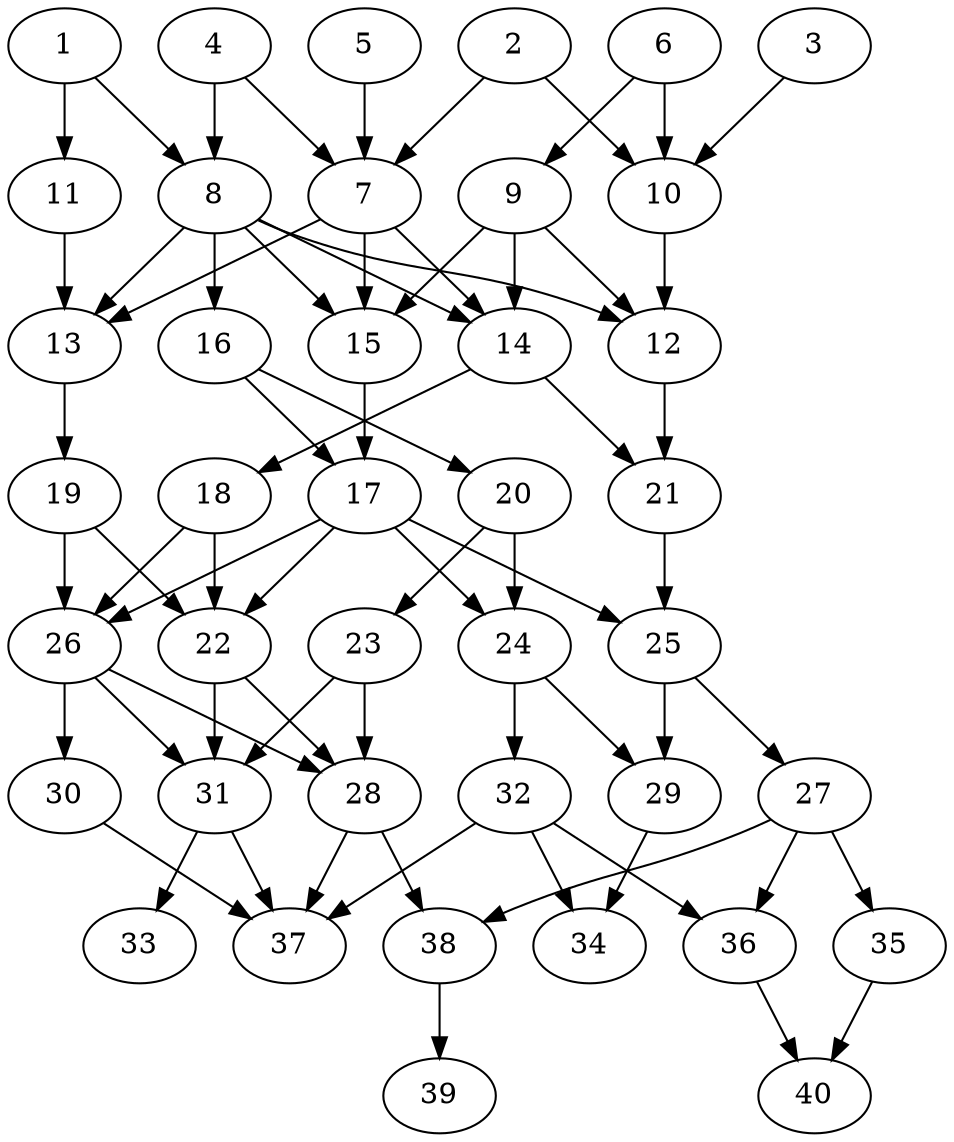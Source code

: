 // DAG automatically generated by daggen at Thu Oct  3 14:06:48 2019
// ./daggen --dot -n 40 --ccr 0.4 --fat 0.5 --regular 0.9 --density 0.6 --mindata 5242880 --maxdata 52428800 
digraph G {
  1 [size="67624960", alpha="0.18", expect_size="27049984"] 
  1 -> 8 [size ="27049984"]
  1 -> 11 [size ="27049984"]
  2 [size="116892160", alpha="0.14", expect_size="46756864"] 
  2 -> 7 [size ="46756864"]
  2 -> 10 [size ="46756864"]
  3 [size="59814400", alpha="0.14", expect_size="23925760"] 
  3 -> 10 [size ="23925760"]
  4 [size="30545920", alpha="0.18", expect_size="12218368"] 
  4 -> 7 [size ="12218368"]
  4 -> 8 [size ="12218368"]
  5 [size="20477440", alpha="0.05", expect_size="8190976"] 
  5 -> 7 [size ="8190976"]
  6 [size="114649600", alpha="0.12", expect_size="45859840"] 
  6 -> 9 [size ="45859840"]
  6 -> 10 [size ="45859840"]
  7 [size="86000640", alpha="0.11", expect_size="34400256"] 
  7 -> 13 [size ="34400256"]
  7 -> 14 [size ="34400256"]
  7 -> 15 [size ="34400256"]
  8 [size="24811520", alpha="0.08", expect_size="9924608"] 
  8 -> 12 [size ="9924608"]
  8 -> 13 [size ="9924608"]
  8 -> 14 [size ="9924608"]
  8 -> 15 [size ="9924608"]
  8 -> 16 [size ="9924608"]
  9 [size="44075520", alpha="0.10", expect_size="17630208"] 
  9 -> 12 [size ="17630208"]
  9 -> 14 [size ="17630208"]
  9 -> 15 [size ="17630208"]
  10 [size="78233600", alpha="0.10", expect_size="31293440"] 
  10 -> 12 [size ="31293440"]
  11 [size="49582080", alpha="0.12", expect_size="19832832"] 
  11 -> 13 [size ="19832832"]
  12 [size="37683200", alpha="0.14", expect_size="15073280"] 
  12 -> 21 [size ="15073280"]
  13 [size="120417280", alpha="0.08", expect_size="48166912"] 
  13 -> 19 [size ="48166912"]
  14 [size="84544000", alpha="0.02", expect_size="33817600"] 
  14 -> 18 [size ="33817600"]
  14 -> 21 [size ="33817600"]
  15 [size="73390080", alpha="0.06", expect_size="29356032"] 
  15 -> 17 [size ="29356032"]
  16 [size="99973120", alpha="0.05", expect_size="39989248"] 
  16 -> 17 [size ="39989248"]
  16 -> 20 [size ="39989248"]
  17 [size="53314560", alpha="0.15", expect_size="21325824"] 
  17 -> 22 [size ="21325824"]
  17 -> 24 [size ="21325824"]
  17 -> 25 [size ="21325824"]
  17 -> 26 [size ="21325824"]
  18 [size="115432960", alpha="0.00", expect_size="46173184"] 
  18 -> 22 [size ="46173184"]
  18 -> 26 [size ="46173184"]
  19 [size="46476800", alpha="0.08", expect_size="18590720"] 
  19 -> 22 [size ="18590720"]
  19 -> 26 [size ="18590720"]
  20 [size="107655680", alpha="0.14", expect_size="43062272"] 
  20 -> 23 [size ="43062272"]
  20 -> 24 [size ="43062272"]
  21 [size="47905280", alpha="0.09", expect_size="19162112"] 
  21 -> 25 [size ="19162112"]
  22 [size="116971520", alpha="0.02", expect_size="46788608"] 
  22 -> 28 [size ="46788608"]
  22 -> 31 [size ="46788608"]
  23 [size="80678400", alpha="0.02", expect_size="32271360"] 
  23 -> 28 [size ="32271360"]
  23 -> 31 [size ="32271360"]
  24 [size="126415360", alpha="0.06", expect_size="50566144"] 
  24 -> 29 [size ="50566144"]
  24 -> 32 [size ="50566144"]
  25 [size="19123200", alpha="0.11", expect_size="7649280"] 
  25 -> 27 [size ="7649280"]
  25 -> 29 [size ="7649280"]
  26 [size="56890880", alpha="0.13", expect_size="22756352"] 
  26 -> 28 [size ="22756352"]
  26 -> 30 [size ="22756352"]
  26 -> 31 [size ="22756352"]
  27 [size="83540480", alpha="0.08", expect_size="33416192"] 
  27 -> 35 [size ="33416192"]
  27 -> 36 [size ="33416192"]
  27 -> 38 [size ="33416192"]
  28 [size="52065280", alpha="0.04", expect_size="20826112"] 
  28 -> 37 [size ="20826112"]
  28 -> 38 [size ="20826112"]
  29 [size="53276160", alpha="0.06", expect_size="21310464"] 
  29 -> 34 [size ="21310464"]
  30 [size="99627520", alpha="0.19", expect_size="39851008"] 
  30 -> 37 [size ="39851008"]
  31 [size="63106560", alpha="0.18", expect_size="25242624"] 
  31 -> 33 [size ="25242624"]
  31 -> 37 [size ="25242624"]
  32 [size="116198400", alpha="0.01", expect_size="46479360"] 
  32 -> 34 [size ="46479360"]
  32 -> 36 [size ="46479360"]
  32 -> 37 [size ="46479360"]
  33 [size="126755840", alpha="0.02", expect_size="50702336"] 
  34 [size="23523840", alpha="0.15", expect_size="9409536"] 
  35 [size="59873280", alpha="0.19", expect_size="23949312"] 
  35 -> 40 [size ="23949312"]
  36 [size="125212160", alpha="0.17", expect_size="50084864"] 
  36 -> 40 [size ="50084864"]
  37 [size="85148160", alpha="0.03", expect_size="34059264"] 
  38 [size="130544640", alpha="0.05", expect_size="52217856"] 
  38 -> 39 [size ="52217856"]
  39 [size="37176320", alpha="0.13", expect_size="14870528"] 
  40 [size="71941120", alpha="0.18", expect_size="28776448"] 
}
